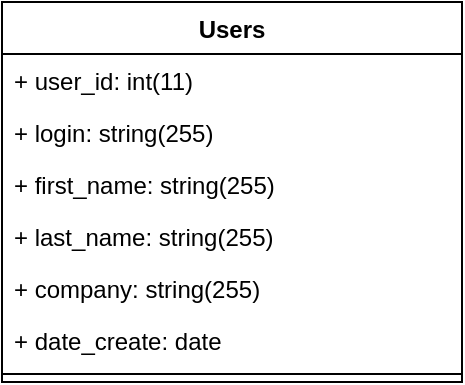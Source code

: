 <mxfile version="20.8.20" type="github" pages="2">
  <diagram name="diagrammes de classe" id="2RCnRD4-kOYeEbe_8Z7N">
    <mxGraphModel dx="880" dy="452" grid="1" gridSize="10" guides="1" tooltips="1" connect="1" arrows="1" fold="1" page="1" pageScale="1" pageWidth="827" pageHeight="1169" math="0" shadow="0">
      <root>
        <mxCell id="0" />
        <mxCell id="1" parent="0" />
        <mxCell id="5s-nX01jVKaTwjYAYXb6-1" value="Users" style="swimlane;fontStyle=1;align=center;verticalAlign=top;childLayout=stackLayout;horizontal=1;startSize=26;horizontalStack=0;resizeParent=1;resizeParentMax=0;resizeLast=0;collapsible=1;marginBottom=0;" parent="1" vertex="1">
          <mxGeometry x="70" y="30" width="230" height="190" as="geometry" />
        </mxCell>
        <mxCell id="5s-nX01jVKaTwjYAYXb6-2" value="+ user_id: int(11)" style="text;strokeColor=none;fillColor=none;align=left;verticalAlign=top;spacingLeft=4;spacingRight=4;overflow=hidden;rotatable=0;points=[[0,0.5],[1,0.5]];portConstraint=eastwest;" parent="5s-nX01jVKaTwjYAYXb6-1" vertex="1">
          <mxGeometry y="26" width="230" height="26" as="geometry" />
        </mxCell>
        <mxCell id="5s-nX01jVKaTwjYAYXb6-3" value="+ login: string(255)" style="text;strokeColor=none;fillColor=none;align=left;verticalAlign=top;spacingLeft=4;spacingRight=4;overflow=hidden;rotatable=0;points=[[0,0.5],[1,0.5]];portConstraint=eastwest;" parent="5s-nX01jVKaTwjYAYXb6-1" vertex="1">
          <mxGeometry y="52" width="230" height="26" as="geometry" />
        </mxCell>
        <mxCell id="5s-nX01jVKaTwjYAYXb6-4" value="+ first_name: string(255)" style="text;strokeColor=none;fillColor=none;align=left;verticalAlign=top;spacingLeft=4;spacingRight=4;overflow=hidden;rotatable=0;points=[[0,0.5],[1,0.5]];portConstraint=eastwest;" parent="5s-nX01jVKaTwjYAYXb6-1" vertex="1">
          <mxGeometry y="78" width="230" height="26" as="geometry" />
        </mxCell>
        <mxCell id="5s-nX01jVKaTwjYAYXb6-5" value="+ last_name: string(255)" style="text;strokeColor=none;fillColor=none;align=left;verticalAlign=top;spacingLeft=4;spacingRight=4;overflow=hidden;rotatable=0;points=[[0,0.5],[1,0.5]];portConstraint=eastwest;" parent="5s-nX01jVKaTwjYAYXb6-1" vertex="1">
          <mxGeometry y="104" width="230" height="26" as="geometry" />
        </mxCell>
        <mxCell id="5s-nX01jVKaTwjYAYXb6-6" value="+ company: string(255)" style="text;strokeColor=none;fillColor=none;align=left;verticalAlign=top;spacingLeft=4;spacingRight=4;overflow=hidden;rotatable=0;points=[[0,0.5],[1,0.5]];portConstraint=eastwest;" parent="5s-nX01jVKaTwjYAYXb6-1" vertex="1">
          <mxGeometry y="130" width="230" height="26" as="geometry" />
        </mxCell>
        <mxCell id="5s-nX01jVKaTwjYAYXb6-7" value="+ date_create: date" style="text;strokeColor=none;fillColor=none;align=left;verticalAlign=top;spacingLeft=4;spacingRight=4;overflow=hidden;rotatable=0;points=[[0,0.5],[1,0.5]];portConstraint=eastwest;" parent="5s-nX01jVKaTwjYAYXb6-1" vertex="1">
          <mxGeometry y="156" width="230" height="26" as="geometry" />
        </mxCell>
        <mxCell id="5s-nX01jVKaTwjYAYXb6-8" value="" style="line;strokeWidth=1;fillColor=none;align=left;verticalAlign=middle;spacingTop=-1;spacingLeft=3;spacingRight=3;rotatable=0;labelPosition=right;points=[];portConstraint=eastwest;strokeColor=inherit;" parent="5s-nX01jVKaTwjYAYXb6-1" vertex="1">
          <mxGeometry y="182" width="230" height="8" as="geometry" />
        </mxCell>
      </root>
    </mxGraphModel>
  </diagram>
  <diagram id="hdSFaCx0MaH2ytVqfXXS" name="diagrammes de cas d&#39;utilisateur">
    <mxGraphModel dx="880" dy="452" grid="1" gridSize="10" guides="1" tooltips="1" connect="1" arrows="1" fold="1" page="1" pageScale="1" pageWidth="827" pageHeight="1169" math="0" shadow="0">
      <root>
        <mxCell id="0" />
        <mxCell id="1" parent="0" />
        <mxCell id="RH5lZQJqGNoKTY5nSHEP-1" value="" style="whiteSpace=wrap;html=1;aspect=fixed;" vertex="1" parent="1">
          <mxGeometry x="190" y="50" width="480" height="480" as="geometry" />
        </mxCell>
        <mxCell id="RH5lZQJqGNoKTY5nSHEP-2" value="Actor" style="shape=umlActor;verticalLabelPosition=bottom;verticalAlign=top;html=1;outlineConnect=0;" vertex="1" parent="1">
          <mxGeometry x="60" y="130" width="30" height="60" as="geometry" />
        </mxCell>
        <mxCell id="RH5lZQJqGNoKTY5nSHEP-3" value="Actor" style="shape=umlActor;verticalLabelPosition=bottom;verticalAlign=top;html=1;outlineConnect=0;" vertex="1" parent="1">
          <mxGeometry x="60" y="340" width="30" height="60" as="geometry" />
        </mxCell>
        <mxCell id="RH5lZQJqGNoKTY5nSHEP-4" value="Actor" style="shape=umlActor;verticalLabelPosition=bottom;verticalAlign=top;html=1;outlineConnect=0;" vertex="1" parent="1">
          <mxGeometry x="60" y="230" width="30" height="60" as="geometry" />
        </mxCell>
        <mxCell id="RH5lZQJqGNoKTY5nSHEP-5" value="Actor" style="shape=umlActor;verticalLabelPosition=bottom;verticalAlign=top;html=1;outlineConnect=0;" vertex="1" parent="1">
          <mxGeometry x="60" y="450" width="30" height="60" as="geometry" />
        </mxCell>
      </root>
    </mxGraphModel>
  </diagram>
</mxfile>
